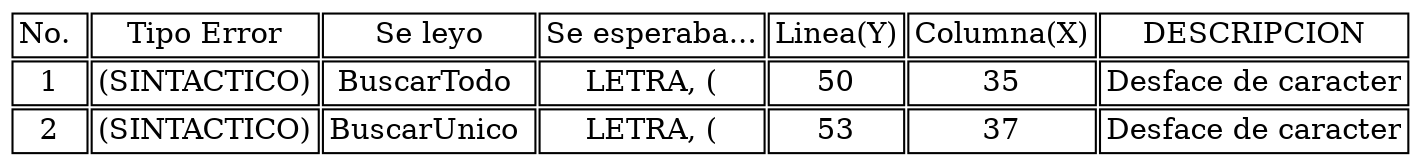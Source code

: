 digraph errores { 
NodoErrores [shape=none, margin=0, label=<
<table border="0" cellborder= "1">
<tr>
<td>No. </td> <td>Tipo Error</td> <td>Se leyo</td> <td>Se esperaba...</td> <td>Linea(Y)</td> <td>Columna(X)</td> <td>DESCRIPCION</td>
</tr>
<tr>
<td>1</td> <td>(SINTACTICO)</td> <td>BuscarTodo </td> <td>LETRA, (</td> <td>50</td> <td>35</td> <td>Desface de caracter</td>
</tr>
<tr>
<td>2</td> <td>(SINTACTICO)</td> <td>BuscarUnico </td> <td>LETRA, (</td> <td>53</td> <td>37</td> <td>Desface de caracter</td>
</tr>
</table>>];
}
